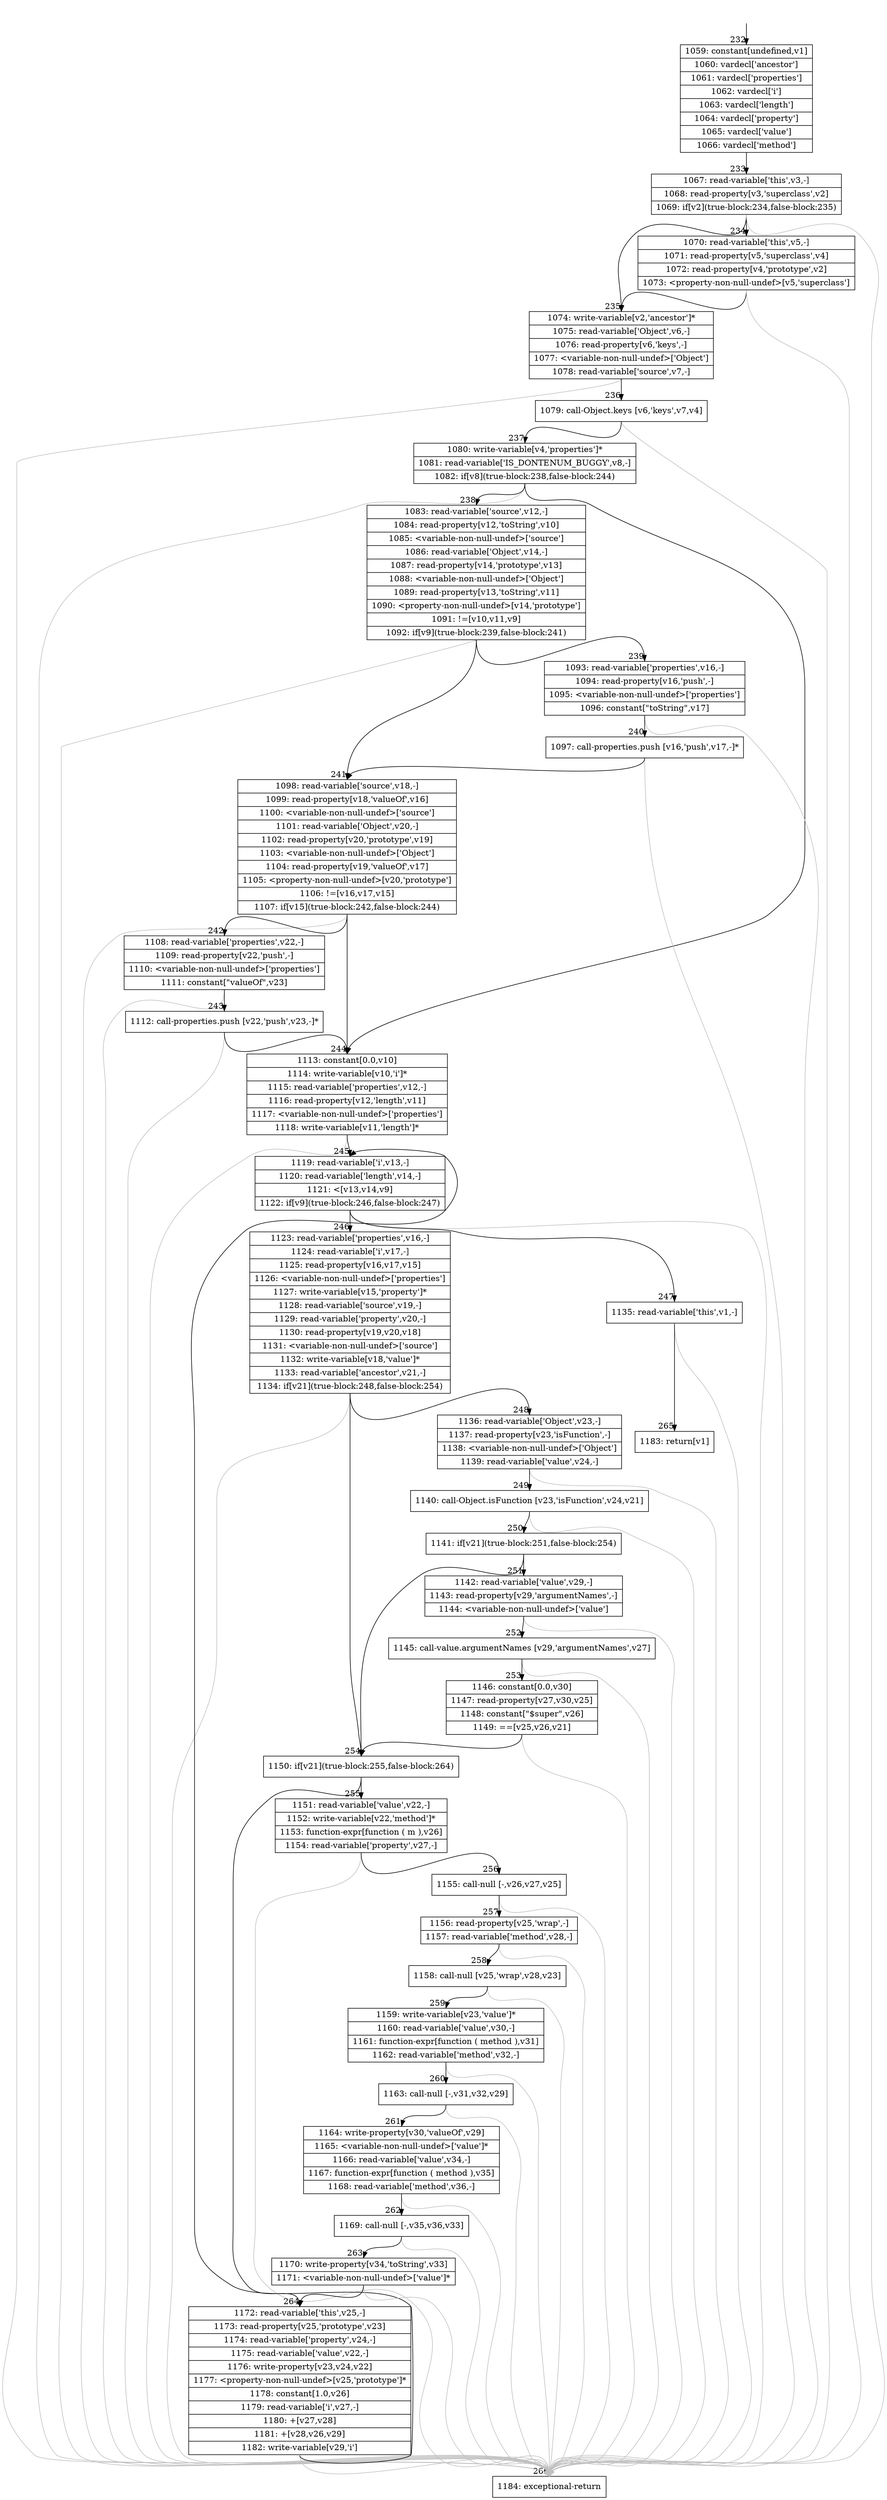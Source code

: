 digraph {
rankdir="TD"
BB_entry11[shape=none,label=""];
BB_entry11 -> BB232 [tailport=s, headport=n, headlabel="    232"]
BB232 [shape=record label="{1059: constant[undefined,v1]|1060: vardecl['ancestor']|1061: vardecl['properties']|1062: vardecl['i']|1063: vardecl['length']|1064: vardecl['property']|1065: vardecl['value']|1066: vardecl['method']}" ] 
BB232 -> BB233 [tailport=s, headport=n, headlabel="      233"]
BB233 [shape=record label="{1067: read-variable['this',v3,-]|1068: read-property[v3,'superclass',v2]|1069: if[v2](true-block:234,false-block:235)}" ] 
BB233 -> BB235 [tailport=s, headport=n, headlabel="      235"]
BB233 -> BB234 [tailport=s, headport=n, headlabel="      234"]
BB233 -> BB266 [tailport=s, headport=n, color=gray, headlabel="      266"]
BB234 [shape=record label="{1070: read-variable['this',v5,-]|1071: read-property[v5,'superclass',v4]|1072: read-property[v4,'prototype',v2]|1073: \<property-non-null-undef\>[v5,'superclass']}" ] 
BB234 -> BB235 [tailport=s, headport=n]
BB234 -> BB266 [tailport=s, headport=n, color=gray]
BB235 [shape=record label="{1074: write-variable[v2,'ancestor']*|1075: read-variable['Object',v6,-]|1076: read-property[v6,'keys',-]|1077: \<variable-non-null-undef\>['Object']|1078: read-variable['source',v7,-]}" ] 
BB235 -> BB236 [tailport=s, headport=n, headlabel="      236"]
BB235 -> BB266 [tailport=s, headport=n, color=gray]
BB236 [shape=record label="{1079: call-Object.keys [v6,'keys',v7,v4]}" ] 
BB236 -> BB237 [tailport=s, headport=n, headlabel="      237"]
BB236 -> BB266 [tailport=s, headport=n, color=gray]
BB237 [shape=record label="{1080: write-variable[v4,'properties']*|1081: read-variable['IS_DONTENUM_BUGGY',v8,-]|1082: if[v8](true-block:238,false-block:244)}" ] 
BB237 -> BB238 [tailport=s, headport=n, headlabel="      238"]
BB237 -> BB244 [tailport=s, headport=n, headlabel="      244"]
BB237 -> BB266 [tailport=s, headport=n, color=gray]
BB238 [shape=record label="{1083: read-variable['source',v12,-]|1084: read-property[v12,'toString',v10]|1085: \<variable-non-null-undef\>['source']|1086: read-variable['Object',v14,-]|1087: read-property[v14,'prototype',v13]|1088: \<variable-non-null-undef\>['Object']|1089: read-property[v13,'toString',v11]|1090: \<property-non-null-undef\>[v14,'prototype']|1091: !=[v10,v11,v9]|1092: if[v9](true-block:239,false-block:241)}" ] 
BB238 -> BB239 [tailport=s, headport=n, headlabel="      239"]
BB238 -> BB241 [tailport=s, headport=n, headlabel="      241"]
BB238 -> BB266 [tailport=s, headport=n, color=gray]
BB239 [shape=record label="{1093: read-variable['properties',v16,-]|1094: read-property[v16,'push',-]|1095: \<variable-non-null-undef\>['properties']|1096: constant[\"toString\",v17]}" ] 
BB239 -> BB240 [tailport=s, headport=n, headlabel="      240"]
BB239 -> BB266 [tailport=s, headport=n, color=gray]
BB240 [shape=record label="{1097: call-properties.push [v16,'push',v17,-]*}" ] 
BB240 -> BB241 [tailport=s, headport=n]
BB240 -> BB266 [tailport=s, headport=n, color=gray]
BB241 [shape=record label="{1098: read-variable['source',v18,-]|1099: read-property[v18,'valueOf',v16]|1100: \<variable-non-null-undef\>['source']|1101: read-variable['Object',v20,-]|1102: read-property[v20,'prototype',v19]|1103: \<variable-non-null-undef\>['Object']|1104: read-property[v19,'valueOf',v17]|1105: \<property-non-null-undef\>[v20,'prototype']|1106: !=[v16,v17,v15]|1107: if[v15](true-block:242,false-block:244)}" ] 
BB241 -> BB242 [tailport=s, headport=n, headlabel="      242"]
BB241 -> BB244 [tailport=s, headport=n]
BB241 -> BB266 [tailport=s, headport=n, color=gray]
BB242 [shape=record label="{1108: read-variable['properties',v22,-]|1109: read-property[v22,'push',-]|1110: \<variable-non-null-undef\>['properties']|1111: constant[\"valueOf\",v23]}" ] 
BB242 -> BB243 [tailport=s, headport=n, headlabel="      243"]
BB242 -> BB266 [tailport=s, headport=n, color=gray]
BB243 [shape=record label="{1112: call-properties.push [v22,'push',v23,-]*}" ] 
BB243 -> BB244 [tailport=s, headport=n]
BB243 -> BB266 [tailport=s, headport=n, color=gray]
BB244 [shape=record label="{1113: constant[0.0,v10]|1114: write-variable[v10,'i']*|1115: read-variable['properties',v12,-]|1116: read-property[v12,'length',v11]|1117: \<variable-non-null-undef\>['properties']|1118: write-variable[v11,'length']*}" ] 
BB244 -> BB245 [tailport=s, headport=n, headlabel="      245"]
BB244 -> BB266 [tailport=s, headport=n, color=gray]
BB245 [shape=record label="{1119: read-variable['i',v13,-]|1120: read-variable['length',v14,-]|1121: \<[v13,v14,v9]|1122: if[v9](true-block:246,false-block:247)}" ] 
BB245 -> BB246 [tailport=s, headport=n, headlabel="      246"]
BB245 -> BB247 [tailport=s, headport=n, headlabel="      247"]
BB245 -> BB266 [tailport=s, headport=n, color=gray]
BB246 [shape=record label="{1123: read-variable['properties',v16,-]|1124: read-variable['i',v17,-]|1125: read-property[v16,v17,v15]|1126: \<variable-non-null-undef\>['properties']|1127: write-variable[v15,'property']*|1128: read-variable['source',v19,-]|1129: read-variable['property',v20,-]|1130: read-property[v19,v20,v18]|1131: \<variable-non-null-undef\>['source']|1132: write-variable[v18,'value']*|1133: read-variable['ancestor',v21,-]|1134: if[v21](true-block:248,false-block:254)}" ] 
BB246 -> BB254 [tailport=s, headport=n, headlabel="      254"]
BB246 -> BB248 [tailport=s, headport=n, headlabel="      248"]
BB246 -> BB266 [tailport=s, headport=n, color=gray]
BB247 [shape=record label="{1135: read-variable['this',v1,-]}" ] 
BB247 -> BB265 [tailport=s, headport=n, headlabel="      265"]
BB247 -> BB266 [tailport=s, headport=n, color=gray]
BB248 [shape=record label="{1136: read-variable['Object',v23,-]|1137: read-property[v23,'isFunction',-]|1138: \<variable-non-null-undef\>['Object']|1139: read-variable['value',v24,-]}" ] 
BB248 -> BB249 [tailport=s, headport=n, headlabel="      249"]
BB248 -> BB266 [tailport=s, headport=n, color=gray]
BB249 [shape=record label="{1140: call-Object.isFunction [v23,'isFunction',v24,v21]}" ] 
BB249 -> BB250 [tailport=s, headport=n, headlabel="      250"]
BB249 -> BB266 [tailport=s, headport=n, color=gray]
BB250 [shape=record label="{1141: if[v21](true-block:251,false-block:254)}" ] 
BB250 -> BB254 [tailport=s, headport=n]
BB250 -> BB251 [tailport=s, headport=n, headlabel="      251"]
BB251 [shape=record label="{1142: read-variable['value',v29,-]|1143: read-property[v29,'argumentNames',-]|1144: \<variable-non-null-undef\>['value']}" ] 
BB251 -> BB252 [tailport=s, headport=n, headlabel="      252"]
BB251 -> BB266 [tailport=s, headport=n, color=gray]
BB252 [shape=record label="{1145: call-value.argumentNames [v29,'argumentNames',v27]}" ] 
BB252 -> BB253 [tailport=s, headport=n, headlabel="      253"]
BB252 -> BB266 [tailport=s, headport=n, color=gray]
BB253 [shape=record label="{1146: constant[0.0,v30]|1147: read-property[v27,v30,v25]|1148: constant[\"$super\",v26]|1149: ==[v25,v26,v21]}" ] 
BB253 -> BB254 [tailport=s, headport=n]
BB253 -> BB266 [tailport=s, headport=n, color=gray]
BB254 [shape=record label="{1150: if[v21](true-block:255,false-block:264)}" ] 
BB254 -> BB255 [tailport=s, headport=n, headlabel="      255"]
BB254 -> BB264 [tailport=s, headport=n, headlabel="      264"]
BB255 [shape=record label="{1151: read-variable['value',v22,-]|1152: write-variable[v22,'method']*|1153: function-expr[function ( m ),v26]|1154: read-variable['property',v27,-]}" ] 
BB255 -> BB256 [tailport=s, headport=n, headlabel="      256"]
BB255 -> BB266 [tailport=s, headport=n, color=gray]
BB256 [shape=record label="{1155: call-null [-,v26,v27,v25]}" ] 
BB256 -> BB257 [tailport=s, headport=n, headlabel="      257"]
BB256 -> BB266 [tailport=s, headport=n, color=gray]
BB257 [shape=record label="{1156: read-property[v25,'wrap',-]|1157: read-variable['method',v28,-]}" ] 
BB257 -> BB258 [tailport=s, headport=n, headlabel="      258"]
BB257 -> BB266 [tailport=s, headport=n, color=gray]
BB258 [shape=record label="{1158: call-null [v25,'wrap',v28,v23]}" ] 
BB258 -> BB259 [tailport=s, headport=n, headlabel="      259"]
BB258 -> BB266 [tailport=s, headport=n, color=gray]
BB259 [shape=record label="{1159: write-variable[v23,'value']*|1160: read-variable['value',v30,-]|1161: function-expr[function ( method ),v31]|1162: read-variable['method',v32,-]}" ] 
BB259 -> BB260 [tailport=s, headport=n, headlabel="      260"]
BB259 -> BB266 [tailport=s, headport=n, color=gray]
BB260 [shape=record label="{1163: call-null [-,v31,v32,v29]}" ] 
BB260 -> BB261 [tailport=s, headport=n, headlabel="      261"]
BB260 -> BB266 [tailport=s, headport=n, color=gray]
BB261 [shape=record label="{1164: write-property[v30,'valueOf',v29]|1165: \<variable-non-null-undef\>['value']*|1166: read-variable['value',v34,-]|1167: function-expr[function ( method ),v35]|1168: read-variable['method',v36,-]}" ] 
BB261 -> BB262 [tailport=s, headport=n, headlabel="      262"]
BB261 -> BB266 [tailport=s, headport=n, color=gray]
BB262 [shape=record label="{1169: call-null [-,v35,v36,v33]}" ] 
BB262 -> BB263 [tailport=s, headport=n, headlabel="      263"]
BB262 -> BB266 [tailport=s, headport=n, color=gray]
BB263 [shape=record label="{1170: write-property[v34,'toString',v33]|1171: \<variable-non-null-undef\>['value']*}" ] 
BB263 -> BB264 [tailport=s, headport=n]
BB263 -> BB266 [tailport=s, headport=n, color=gray]
BB264 [shape=record label="{1172: read-variable['this',v25,-]|1173: read-property[v25,'prototype',v23]|1174: read-variable['property',v24,-]|1175: read-variable['value',v22,-]|1176: write-property[v23,v24,v22]|1177: \<property-non-null-undef\>[v25,'prototype']*|1178: constant[1.0,v26]|1179: read-variable['i',v27,-]|1180: +[v27,v28]|1181: +[v28,v26,v29]|1182: write-variable[v29,'i']}" ] 
BB264 -> BB245 [tailport=s, headport=n]
BB264 -> BB266 [tailport=s, headport=n, color=gray]
BB265 [shape=record label="{1183: return[v1]}" ] 
BB266 [shape=record label="{1184: exceptional-return}" ] 
//#$~ 134
}
